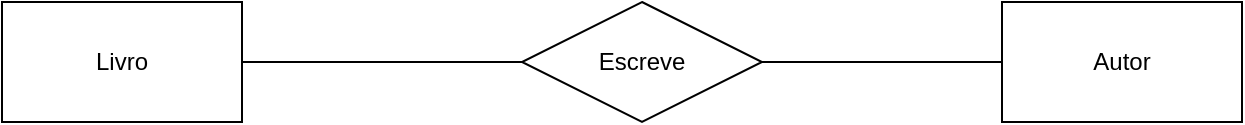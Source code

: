 <mxfile version="24.5.4" type="device">
  <diagram name="Página-1" id="IIkXf18SgjcBAtaHbKGV">
    <mxGraphModel dx="1364" dy="713" grid="1" gridSize="10" guides="1" tooltips="1" connect="1" arrows="1" fold="1" page="1" pageScale="1" pageWidth="827" pageHeight="1169" math="0" shadow="0">
      <root>
        <mxCell id="0" />
        <mxCell id="1" parent="0" />
        <mxCell id="vGnIyPXEDsaw-sA1sAU9-1" value="Livro" style="rounded=0;whiteSpace=wrap;html=1;" vertex="1" parent="1">
          <mxGeometry x="90" y="80" width="120" height="60" as="geometry" />
        </mxCell>
        <mxCell id="vGnIyPXEDsaw-sA1sAU9-2" value="Autor" style="rounded=0;whiteSpace=wrap;html=1;" vertex="1" parent="1">
          <mxGeometry x="590" y="80" width="120" height="60" as="geometry" />
        </mxCell>
        <mxCell id="vGnIyPXEDsaw-sA1sAU9-6" style="edgeStyle=orthogonalEdgeStyle;rounded=0;orthogonalLoop=1;jettySize=auto;html=1;endArrow=none;endFill=0;" edge="1" parent="1" source="vGnIyPXEDsaw-sA1sAU9-3" target="vGnIyPXEDsaw-sA1sAU9-2">
          <mxGeometry relative="1" as="geometry" />
        </mxCell>
        <mxCell id="vGnIyPXEDsaw-sA1sAU9-3" value="Escreve" style="shape=rhombus;perimeter=rhombusPerimeter;whiteSpace=wrap;html=1;align=center;" vertex="1" parent="1">
          <mxGeometry x="350" y="80" width="120" height="60" as="geometry" />
        </mxCell>
        <mxCell id="vGnIyPXEDsaw-sA1sAU9-4" value="" style="endArrow=none;html=1;rounded=0;exitX=1;exitY=0.5;exitDx=0;exitDy=0;entryX=0;entryY=0.5;entryDx=0;entryDy=0;" edge="1" parent="1" source="vGnIyPXEDsaw-sA1sAU9-1" target="vGnIyPXEDsaw-sA1sAU9-3">
          <mxGeometry relative="1" as="geometry">
            <mxPoint x="110" y="240" as="sourcePoint" />
            <mxPoint x="270" y="240" as="targetPoint" />
          </mxGeometry>
        </mxCell>
      </root>
    </mxGraphModel>
  </diagram>
</mxfile>

